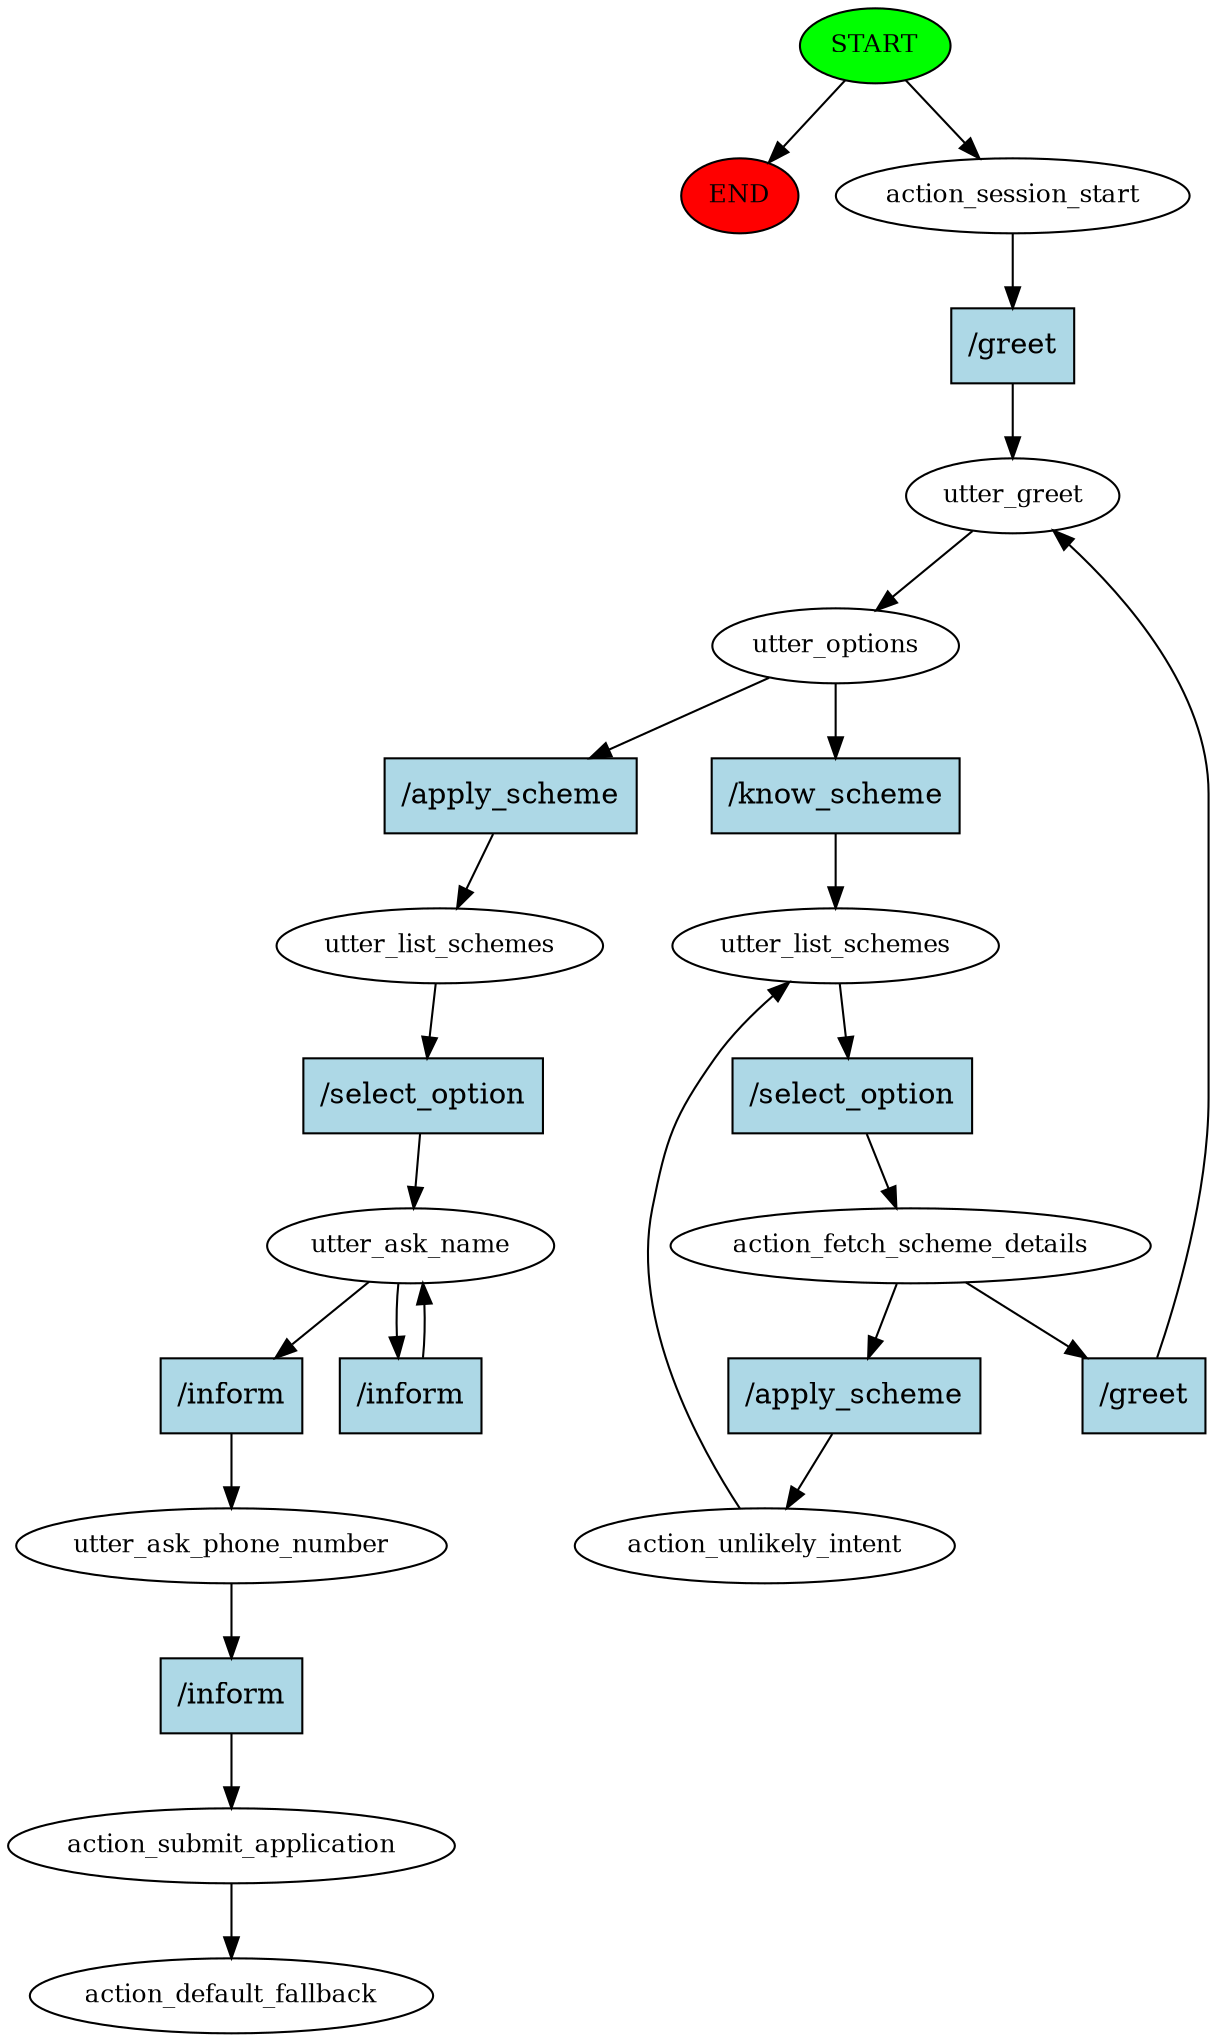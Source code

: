 digraph  {
0 [class="start active", fillcolor=green, fontsize=12, label=START, style=filled];
"-1" [class=end, fillcolor=red, fontsize=12, label=END, style=filled];
1 [class=active, fontsize=12, label=action_session_start];
2 [class=active, fontsize=12, label=utter_greet];
3 [class=active, fontsize=12, label=utter_options];
4 [class=active, fontsize=12, label=utter_list_schemes];
5 [class=active, fontsize=12, label=action_fetch_scheme_details];
10 [class=active, fontsize=12, label=action_unlikely_intent];
15 [class=active, fontsize=12, label=utter_list_schemes];
16 [class=active, fontsize=12, label=utter_ask_name];
18 [class=active, fontsize=12, label=utter_ask_phone_number];
19 [class=active, fontsize=12, label=action_submit_application];
20 [class="dashed active", fontsize=12, label=action_default_fallback];
21 [class="intent active", fillcolor=lightblue, label="/greet", shape=rect, style=filled];
22 [class="intent active", fillcolor=lightblue, label="/know_scheme", shape=rect, style=filled];
23 [class="intent active", fillcolor=lightblue, label="/apply_scheme", shape=rect, style=filled];
24 [class="intent active", fillcolor=lightblue, label="/select_option", shape=rect, style=filled];
25 [class="intent active", fillcolor=lightblue, label="/greet", shape=rect, style=filled];
26 [class="intent active", fillcolor=lightblue, label="/apply_scheme", shape=rect, style=filled];
27 [class="intent active", fillcolor=lightblue, label="/select_option", shape=rect, style=filled];
28 [class="intent active", fillcolor=lightblue, label="/inform", shape=rect, style=filled];
29 [class="intent active", fillcolor=lightblue, label="/inform", shape=rect, style=filled];
30 [class="intent active", fillcolor=lightblue, label="/inform", shape=rect, style=filled];
0 -> "-1"  [class="", key=NONE, label=""];
0 -> 1  [class=active, key=NONE, label=""];
1 -> 21  [class=active, key=0];
2 -> 3  [class=active, key=NONE, label=""];
3 -> 22  [class=active, key=0];
3 -> 23  [class=active, key=0];
4 -> 24  [class=active, key=0];
5 -> 25  [class=active, key=0];
5 -> 26  [class=active, key=0];
10 -> 4  [class=active, key=NONE, label=""];
15 -> 27  [class=active, key=0];
16 -> 28  [class=active, key=0];
16 -> 29  [class=active, key=0];
18 -> 30  [class=active, key=0];
19 -> 20  [class=active, key=NONE, label=""];
21 -> 2  [class=active, key=0];
22 -> 4  [class=active, key=0];
23 -> 15  [class=active, key=0];
24 -> 5  [class=active, key=0];
25 -> 2  [class=active, key=0];
26 -> 10  [class=active, key=0];
27 -> 16  [class=active, key=0];
28 -> 18  [class=active, key=0];
29 -> 16  [class=active, key=0];
30 -> 19  [class=active, key=0];
}
